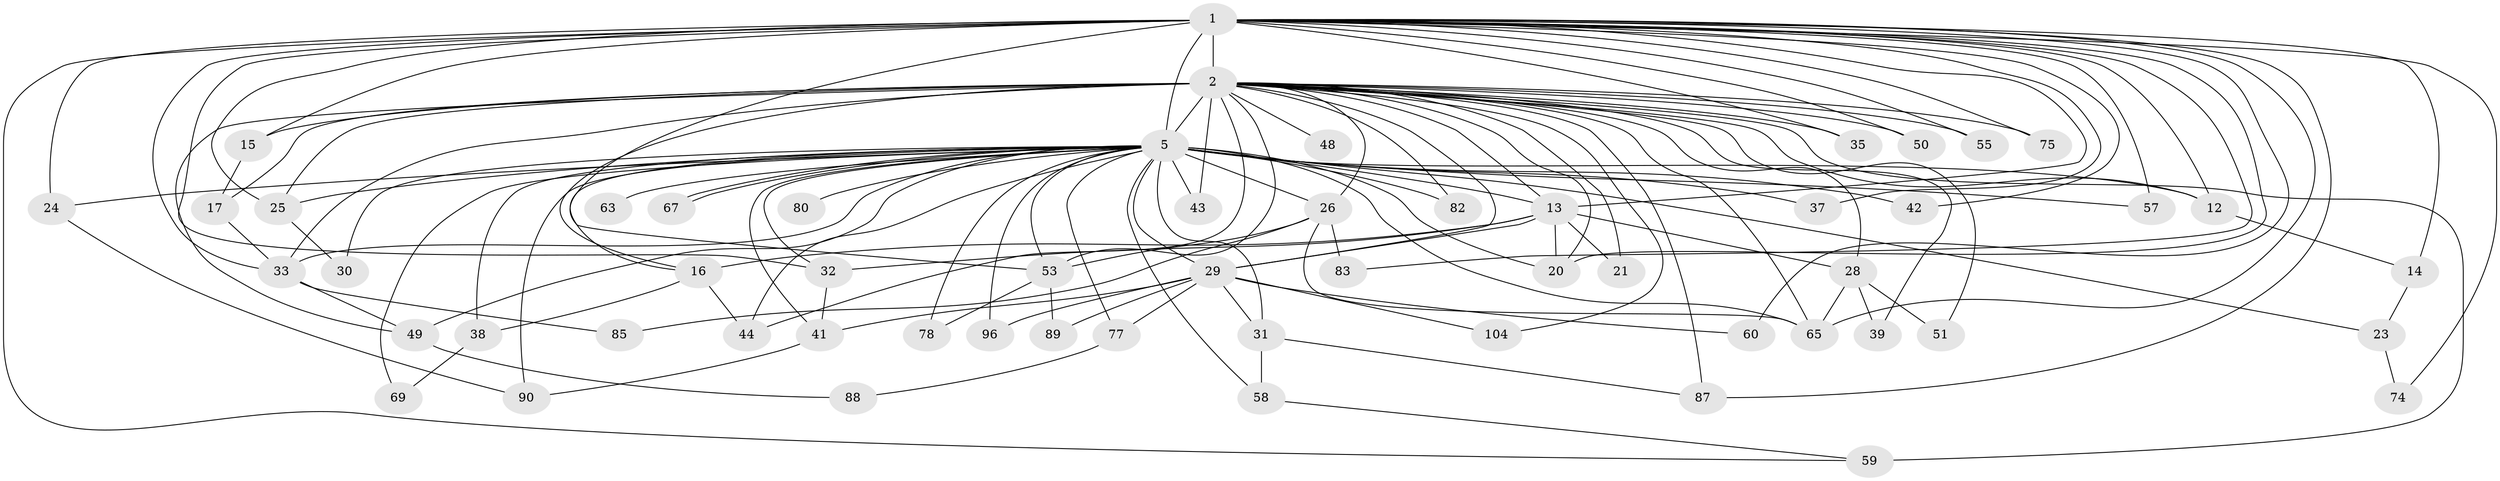 // original degree distribution, {12: 0.017391304347826087, 18: 0.008695652173913044, 20: 0.008695652173913044, 19: 0.017391304347826087, 23: 0.008695652173913044, 22: 0.02608695652173913, 29: 0.008695652173913044, 2: 0.5217391304347826, 4: 0.09565217391304348, 7: 0.034782608695652174, 3: 0.20869565217391303, 6: 0.02608695652173913, 5: 0.017391304347826087}
// Generated by graph-tools (version 1.1) at 2025/14/03/09/25 04:14:04]
// undirected, 57 vertices, 129 edges
graph export_dot {
graph [start="1"]
  node [color=gray90,style=filled];
  1 [super="+4"];
  2 [super="+3+103+70+8"];
  5 [super="+6+92+110+11+62+7+64+71+61"];
  12;
  13 [super="+34+19+22"];
  14 [super="+40"];
  15;
  16;
  17 [super="+111"];
  20 [super="+36"];
  21 [super="+72"];
  23 [super="+45"];
  24;
  25 [super="+109"];
  26 [super="+54+95"];
  28;
  29;
  30;
  31 [super="+107"];
  32 [super="+52"];
  33;
  35;
  37 [super="+97"];
  38;
  39;
  41 [super="+105"];
  42;
  43;
  44 [super="+81"];
  48;
  49;
  50;
  51;
  53 [super="+94+66"];
  55;
  57;
  58;
  59 [super="+76"];
  60;
  63;
  65 [super="+91"];
  67;
  69;
  74;
  75;
  77 [super="+84"];
  78;
  80;
  82;
  83;
  85;
  87;
  88;
  89;
  90;
  96;
  104;
  1 -- 2 [weight=10];
  1 -- 5 [weight=14];
  1 -- 14;
  1 -- 42;
  1 -- 65;
  1 -- 74;
  1 -- 12;
  1 -- 75;
  1 -- 15;
  1 -- 83;
  1 -- 20;
  1 -- 87;
  1 -- 24;
  1 -- 25;
  1 -- 32;
  1 -- 33;
  1 -- 35;
  1 -- 37;
  1 -- 50;
  1 -- 55;
  1 -- 57 [weight=2];
  1 -- 59;
  1 -- 60;
  1 -- 53;
  1 -- 13;
  2 -- 5 [weight=18];
  2 -- 16 [weight=2];
  2 -- 28;
  2 -- 29;
  2 -- 35;
  2 -- 44;
  2 -- 87;
  2 -- 75;
  2 -- 82;
  2 -- 21 [weight=2];
  2 -- 33 [weight=2];
  2 -- 39;
  2 -- 104;
  2 -- 51;
  2 -- 59 [weight=2];
  2 -- 20;
  2 -- 26 [weight=2];
  2 -- 25 [weight=2];
  2 -- 65;
  2 -- 12;
  2 -- 13 [weight=2];
  2 -- 15 [weight=2];
  2 -- 17;
  2 -- 43;
  2 -- 48 [weight=2];
  2 -- 49;
  2 -- 50;
  2 -- 53;
  2 -- 55;
  5 -- 23 [weight=3];
  5 -- 24;
  5 -- 58;
  5 -- 67;
  5 -- 67;
  5 -- 80 [weight=2];
  5 -- 82;
  5 -- 13 [weight=3];
  5 -- 77;
  5 -- 20;
  5 -- 26 [weight=2];
  5 -- 31;
  5 -- 96;
  5 -- 38;
  5 -- 63 [weight=2];
  5 -- 29 [weight=2];
  5 -- 32;
  5 -- 33;
  5 -- 65;
  5 -- 69;
  5 -- 12;
  5 -- 78;
  5 -- 16;
  5 -- 25 [weight=2];
  5 -- 90;
  5 -- 30;
  5 -- 41;
  5 -- 42;
  5 -- 43;
  5 -- 44;
  5 -- 49;
  5 -- 53;
  5 -- 57;
  5 -- 37;
  12 -- 14;
  13 -- 21;
  13 -- 20;
  13 -- 16;
  13 -- 32;
  13 -- 29;
  13 -- 28;
  14 -- 23;
  15 -- 17;
  16 -- 38;
  16 -- 44;
  17 -- 33;
  23 -- 74;
  24 -- 90;
  25 -- 30;
  26 -- 83;
  26 -- 85;
  26 -- 53;
  26 -- 65;
  28 -- 39;
  28 -- 51;
  28 -- 65;
  29 -- 31;
  29 -- 60;
  29 -- 77 [weight=2];
  29 -- 89;
  29 -- 96;
  29 -- 104;
  29 -- 41;
  31 -- 58;
  31 -- 87;
  32 -- 41;
  33 -- 49;
  33 -- 85;
  38 -- 69;
  41 -- 90;
  49 -- 88;
  53 -- 89;
  53 -- 78;
  58 -- 59;
  77 -- 88;
}
